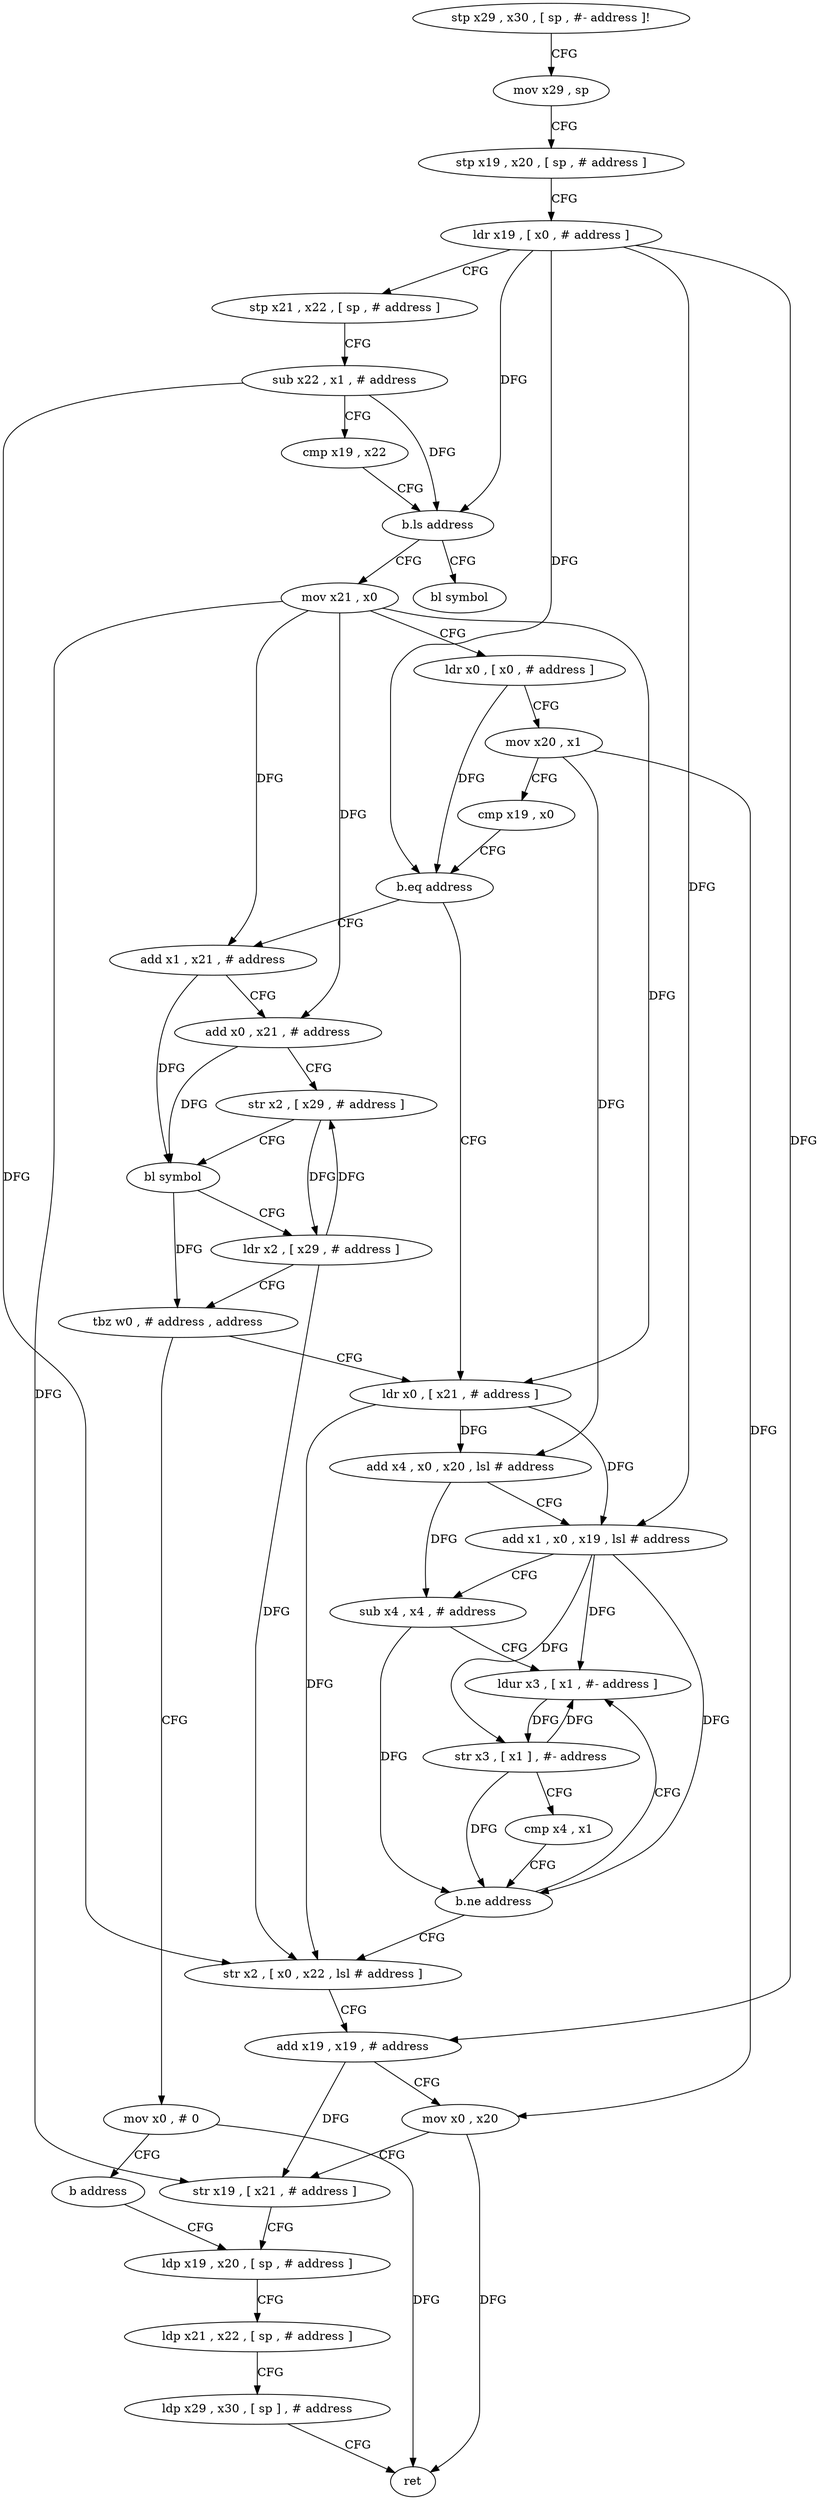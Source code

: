 digraph "func" {
"152352" [label = "stp x29 , x30 , [ sp , #- address ]!" ]
"152356" [label = "mov x29 , sp" ]
"152360" [label = "stp x19 , x20 , [ sp , # address ]" ]
"152364" [label = "ldr x19 , [ x0 , # address ]" ]
"152368" [label = "stp x21 , x22 , [ sp , # address ]" ]
"152372" [label = "sub x22 , x1 , # address" ]
"152376" [label = "cmp x19 , x22" ]
"152380" [label = "b.ls address" ]
"152504" [label = "bl symbol" ]
"152384" [label = "mov x21 , x0" ]
"152388" [label = "ldr x0 , [ x0 , # address ]" ]
"152392" [label = "mov x20 , x1" ]
"152396" [label = "cmp x19 , x0" ]
"152400" [label = "b.eq address" ]
"152472" [label = "add x1 , x21 , # address" ]
"152404" [label = "ldr x0 , [ x21 , # address ]" ]
"152476" [label = "add x0 , x21 , # address" ]
"152480" [label = "str x2 , [ x29 , # address ]" ]
"152484" [label = "bl symbol" ]
"152488" [label = "ldr x2 , [ x29 , # address ]" ]
"152492" [label = "tbz w0 , # address , address" ]
"152496" [label = "mov x0 , # 0" ]
"152408" [label = "add x4 , x0 , x20 , lsl # address" ]
"152412" [label = "add x1 , x0 , x19 , lsl # address" ]
"152416" [label = "sub x4 , x4 , # address" ]
"152420" [label = "ldur x3 , [ x1 , #- address ]" ]
"152500" [label = "b address" ]
"152452" [label = "ldp x19 , x20 , [ sp , # address ]" ]
"152424" [label = "str x3 , [ x1 ] , #- address" ]
"152428" [label = "cmp x4 , x1" ]
"152432" [label = "b.ne address" ]
"152436" [label = "str x2 , [ x0 , x22 , lsl # address ]" ]
"152440" [label = "add x19 , x19 , # address" ]
"152444" [label = "mov x0 , x20" ]
"152448" [label = "str x19 , [ x21 , # address ]" ]
"152456" [label = "ldp x21 , x22 , [ sp , # address ]" ]
"152460" [label = "ldp x29 , x30 , [ sp ] , # address" ]
"152464" [label = "ret" ]
"152352" -> "152356" [ label = "CFG" ]
"152356" -> "152360" [ label = "CFG" ]
"152360" -> "152364" [ label = "CFG" ]
"152364" -> "152368" [ label = "CFG" ]
"152364" -> "152380" [ label = "DFG" ]
"152364" -> "152400" [ label = "DFG" ]
"152364" -> "152412" [ label = "DFG" ]
"152364" -> "152440" [ label = "DFG" ]
"152368" -> "152372" [ label = "CFG" ]
"152372" -> "152376" [ label = "CFG" ]
"152372" -> "152380" [ label = "DFG" ]
"152372" -> "152436" [ label = "DFG" ]
"152376" -> "152380" [ label = "CFG" ]
"152380" -> "152504" [ label = "CFG" ]
"152380" -> "152384" [ label = "CFG" ]
"152384" -> "152388" [ label = "CFG" ]
"152384" -> "152472" [ label = "DFG" ]
"152384" -> "152476" [ label = "DFG" ]
"152384" -> "152404" [ label = "DFG" ]
"152384" -> "152448" [ label = "DFG" ]
"152388" -> "152392" [ label = "CFG" ]
"152388" -> "152400" [ label = "DFG" ]
"152392" -> "152396" [ label = "CFG" ]
"152392" -> "152408" [ label = "DFG" ]
"152392" -> "152444" [ label = "DFG" ]
"152396" -> "152400" [ label = "CFG" ]
"152400" -> "152472" [ label = "CFG" ]
"152400" -> "152404" [ label = "CFG" ]
"152472" -> "152476" [ label = "CFG" ]
"152472" -> "152484" [ label = "DFG" ]
"152404" -> "152408" [ label = "DFG" ]
"152404" -> "152412" [ label = "DFG" ]
"152404" -> "152436" [ label = "DFG" ]
"152476" -> "152480" [ label = "CFG" ]
"152476" -> "152484" [ label = "DFG" ]
"152480" -> "152484" [ label = "CFG" ]
"152480" -> "152488" [ label = "DFG" ]
"152484" -> "152488" [ label = "CFG" ]
"152484" -> "152492" [ label = "DFG" ]
"152488" -> "152492" [ label = "CFG" ]
"152488" -> "152480" [ label = "DFG" ]
"152488" -> "152436" [ label = "DFG" ]
"152492" -> "152404" [ label = "CFG" ]
"152492" -> "152496" [ label = "CFG" ]
"152496" -> "152500" [ label = "CFG" ]
"152496" -> "152464" [ label = "DFG" ]
"152408" -> "152412" [ label = "CFG" ]
"152408" -> "152416" [ label = "DFG" ]
"152412" -> "152416" [ label = "CFG" ]
"152412" -> "152420" [ label = "DFG" ]
"152412" -> "152424" [ label = "DFG" ]
"152412" -> "152432" [ label = "DFG" ]
"152416" -> "152420" [ label = "CFG" ]
"152416" -> "152432" [ label = "DFG" ]
"152420" -> "152424" [ label = "DFG" ]
"152500" -> "152452" [ label = "CFG" ]
"152452" -> "152456" [ label = "CFG" ]
"152424" -> "152428" [ label = "CFG" ]
"152424" -> "152420" [ label = "DFG" ]
"152424" -> "152432" [ label = "DFG" ]
"152428" -> "152432" [ label = "CFG" ]
"152432" -> "152420" [ label = "CFG" ]
"152432" -> "152436" [ label = "CFG" ]
"152436" -> "152440" [ label = "CFG" ]
"152440" -> "152444" [ label = "CFG" ]
"152440" -> "152448" [ label = "DFG" ]
"152444" -> "152448" [ label = "CFG" ]
"152444" -> "152464" [ label = "DFG" ]
"152448" -> "152452" [ label = "CFG" ]
"152456" -> "152460" [ label = "CFG" ]
"152460" -> "152464" [ label = "CFG" ]
}
